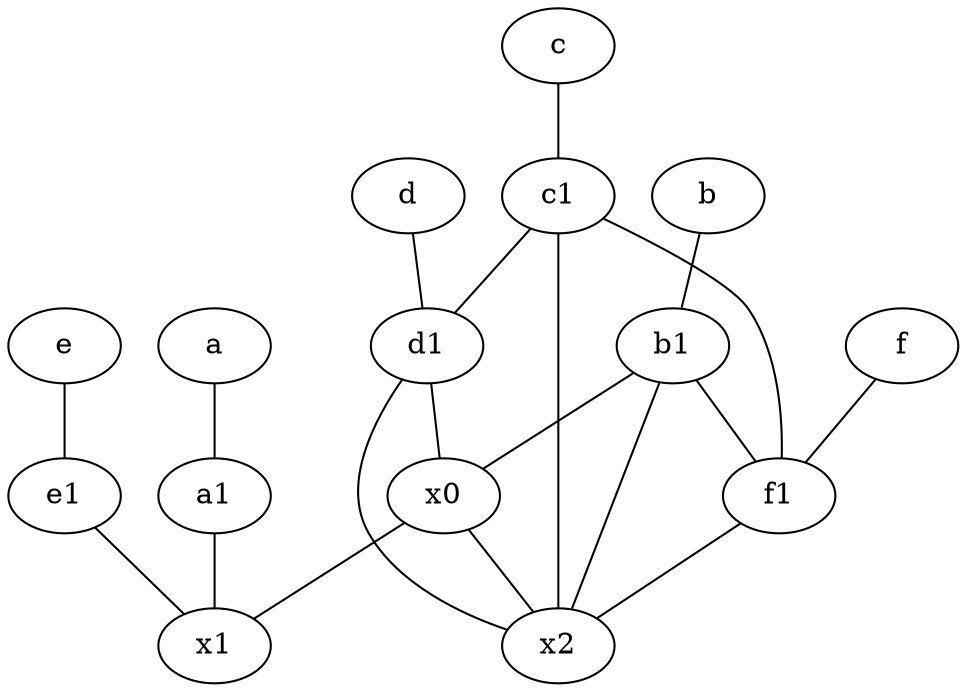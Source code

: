 graph {
	node [labelfontsize=50]
	e [labelfontsize=50 pos="7,9!"]
	a [labelfontsize=50 pos="8,2!"]
	a1 [labelfontsize=50 pos="8,3!"]
	b1 [labelfontsize=50 pos="9,4!"]
	c1 [labelfontsize=50 pos="4.5,3!"]
	c [labelfontsize=50 pos="4.5,2!"]
	f [labelfontsize=50 pos="3,9!"]
	e1 [labelfontsize=50 pos="7,7!"]
	x1 [labelfontsize=50]
	d1 [labelfontsize=50 pos="3,5!"]
	b [labelfontsize=50 pos="10,4!"]
	x2 [labelfontsize=50]
	d [labelfontsize=50 pos="2,5!"]
	f1 [labelfontsize=50 pos="3,8!"]
	x0 [labelfontsize=50]
	d -- d1
	b1 -- f1
	a1 -- x1
	b -- b1
	b1 -- x0
	e1 -- x1
	c -- c1
	f -- f1
	c1 -- f1
	f1 -- x2
	d1 -- x0
	x0 -- x2
	x0 -- x1
	a -- a1
	b1 -- x2
	d1 -- x2
	c1 -- x2
	e -- e1
	c1 -- d1
}
